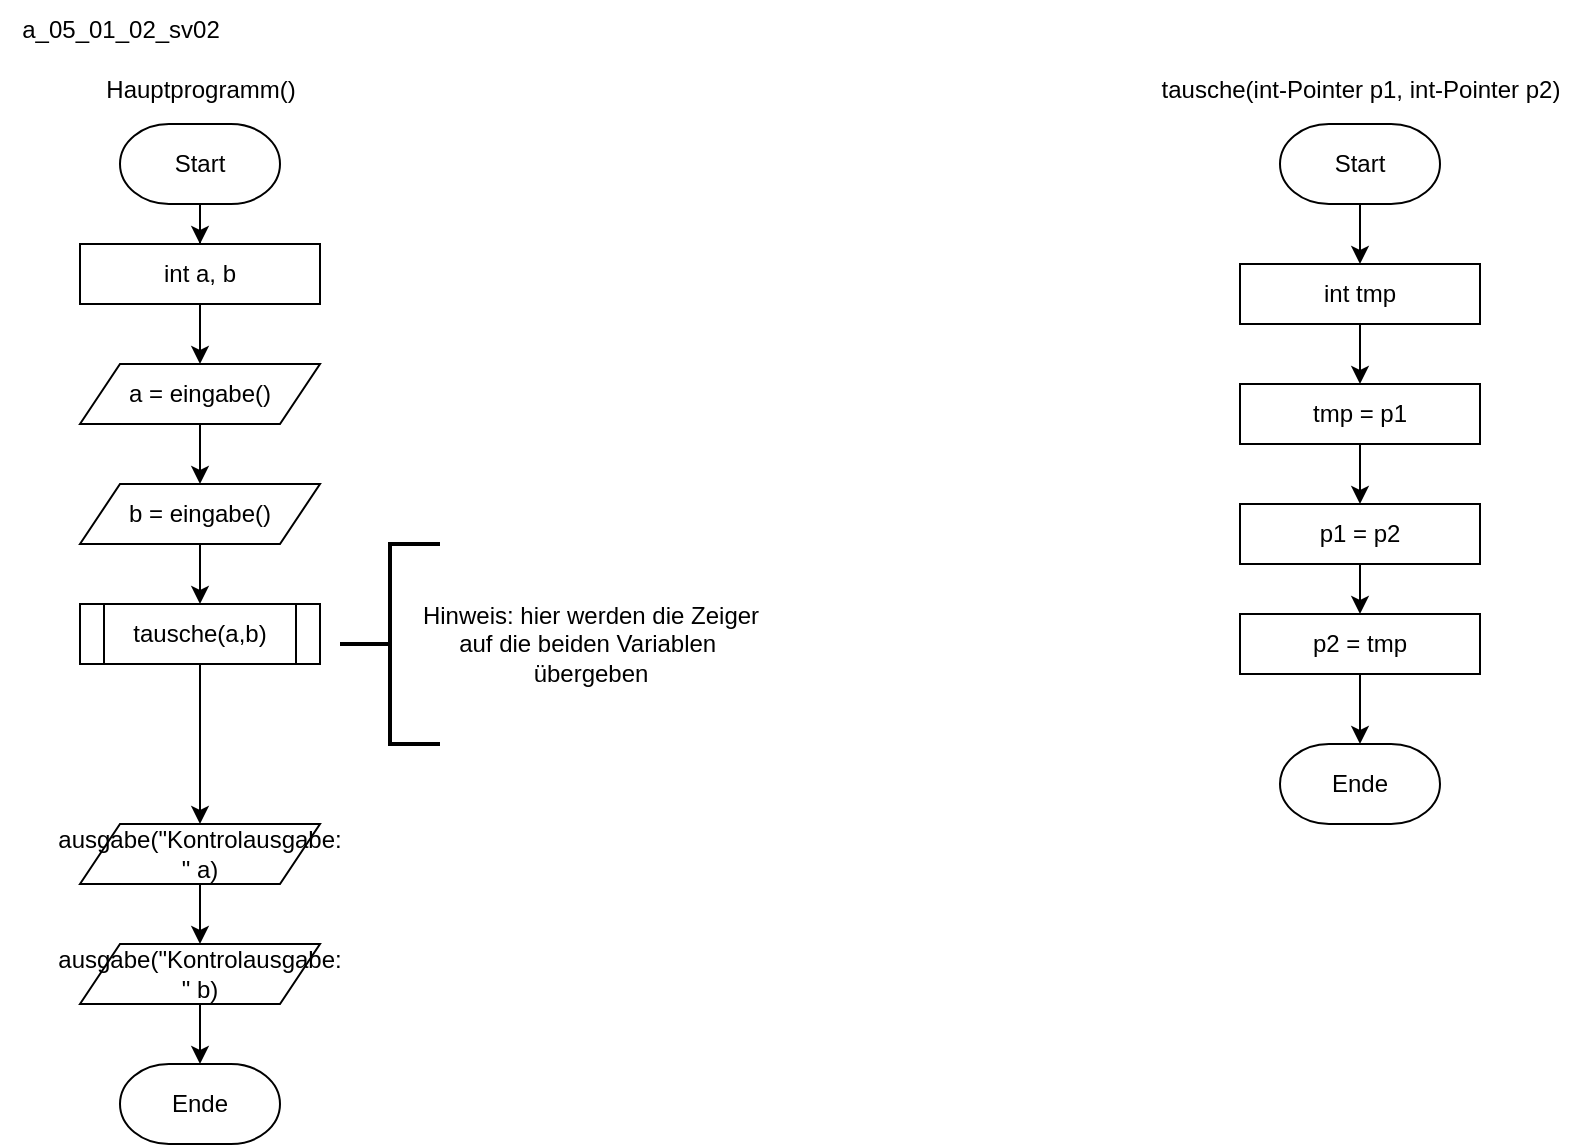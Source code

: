 <mxfile version="22.1.2" type="device">
  <diagram name="Seite-1" id="xXzH1HKvdQu2nLtTmeGD">
    <mxGraphModel dx="1292" dy="800" grid="1" gridSize="10" guides="1" tooltips="1" connect="1" arrows="1" fold="1" page="1" pageScale="1" pageWidth="827" pageHeight="1169" math="0" shadow="0">
      <root>
        <mxCell id="0" />
        <mxCell id="1" parent="0" />
        <mxCell id="X_tZESuWSIbRxd6UT6zi-1" value="a_05_01_02_sv02" style="text;html=1;align=center;verticalAlign=middle;resizable=0;points=[];autosize=1;strokeColor=none;fillColor=none;" vertex="1" parent="1">
          <mxGeometry x="10" y="18" width="120" height="30" as="geometry" />
        </mxCell>
        <mxCell id="X_tZESuWSIbRxd6UT6zi-27" style="edgeStyle=orthogonalEdgeStyle;rounded=0;orthogonalLoop=1;jettySize=auto;html=1;" edge="1" parent="1" source="X_tZESuWSIbRxd6UT6zi-2" target="X_tZESuWSIbRxd6UT6zi-8">
          <mxGeometry relative="1" as="geometry" />
        </mxCell>
        <mxCell id="X_tZESuWSIbRxd6UT6zi-2" value="Start" style="strokeWidth=1;html=1;shape=mxgraph.flowchart.terminator;whiteSpace=wrap;" vertex="1" parent="1">
          <mxGeometry x="70" y="80" width="80" height="40" as="geometry" />
        </mxCell>
        <mxCell id="X_tZESuWSIbRxd6UT6zi-3" value="Ende" style="strokeWidth=1;html=1;shape=mxgraph.flowchart.terminator;whiteSpace=wrap;" vertex="1" parent="1">
          <mxGeometry x="70" y="550" width="80" height="40" as="geometry" />
        </mxCell>
        <mxCell id="X_tZESuWSIbRxd6UT6zi-22" style="edgeStyle=orthogonalEdgeStyle;rounded=0;orthogonalLoop=1;jettySize=auto;html=1;" edge="1" parent="1" source="X_tZESuWSIbRxd6UT6zi-4" target="X_tZESuWSIbRxd6UT6zi-14">
          <mxGeometry relative="1" as="geometry" />
        </mxCell>
        <mxCell id="X_tZESuWSIbRxd6UT6zi-4" value="Start" style="strokeWidth=1;html=1;shape=mxgraph.flowchart.terminator;whiteSpace=wrap;" vertex="1" parent="1">
          <mxGeometry x="650" y="80" width="80" height="40" as="geometry" />
        </mxCell>
        <mxCell id="X_tZESuWSIbRxd6UT6zi-5" value="Ende" style="strokeWidth=1;html=1;shape=mxgraph.flowchart.terminator;whiteSpace=wrap;" vertex="1" parent="1">
          <mxGeometry x="650" y="390" width="80" height="40" as="geometry" />
        </mxCell>
        <mxCell id="X_tZESuWSIbRxd6UT6zi-6" value="Hauptprogramm()" style="text;html=1;align=center;verticalAlign=middle;resizable=0;points=[];autosize=1;strokeColor=none;fillColor=none;" vertex="1" parent="1">
          <mxGeometry x="50" y="48" width="120" height="30" as="geometry" />
        </mxCell>
        <mxCell id="X_tZESuWSIbRxd6UT6zi-7" value="tausche(int-Pointer p1, int-Pointer p2)" style="text;html=1;align=center;verticalAlign=middle;resizable=0;points=[];autosize=1;strokeColor=none;fillColor=none;" vertex="1" parent="1">
          <mxGeometry x="580" y="48" width="220" height="30" as="geometry" />
        </mxCell>
        <mxCell id="X_tZESuWSIbRxd6UT6zi-28" style="edgeStyle=orthogonalEdgeStyle;rounded=0;orthogonalLoop=1;jettySize=auto;html=1;" edge="1" parent="1" source="X_tZESuWSIbRxd6UT6zi-8" target="X_tZESuWSIbRxd6UT6zi-9">
          <mxGeometry relative="1" as="geometry" />
        </mxCell>
        <mxCell id="X_tZESuWSIbRxd6UT6zi-8" value="int a, b" style="rounded=0;whiteSpace=wrap;html=1;" vertex="1" parent="1">
          <mxGeometry x="50" y="140" width="120" height="30" as="geometry" />
        </mxCell>
        <mxCell id="X_tZESuWSIbRxd6UT6zi-29" style="edgeStyle=orthogonalEdgeStyle;rounded=0;orthogonalLoop=1;jettySize=auto;html=1;" edge="1" parent="1" source="X_tZESuWSIbRxd6UT6zi-9" target="X_tZESuWSIbRxd6UT6zi-10">
          <mxGeometry relative="1" as="geometry" />
        </mxCell>
        <mxCell id="X_tZESuWSIbRxd6UT6zi-9" value="a = eingabe()" style="shape=parallelogram;perimeter=parallelogramPerimeter;whiteSpace=wrap;html=1;fixedSize=1;" vertex="1" parent="1">
          <mxGeometry x="50" y="200" width="120" height="30" as="geometry" />
        </mxCell>
        <mxCell id="X_tZESuWSIbRxd6UT6zi-30" style="edgeStyle=orthogonalEdgeStyle;rounded=0;orthogonalLoop=1;jettySize=auto;html=1;" edge="1" parent="1" source="X_tZESuWSIbRxd6UT6zi-10" target="X_tZESuWSIbRxd6UT6zi-11">
          <mxGeometry relative="1" as="geometry" />
        </mxCell>
        <mxCell id="X_tZESuWSIbRxd6UT6zi-10" value="b = eingabe()" style="shape=parallelogram;perimeter=parallelogramPerimeter;whiteSpace=wrap;html=1;fixedSize=1;" vertex="1" parent="1">
          <mxGeometry x="50" y="260" width="120" height="30" as="geometry" />
        </mxCell>
        <mxCell id="X_tZESuWSIbRxd6UT6zi-31" style="edgeStyle=orthogonalEdgeStyle;rounded=0;orthogonalLoop=1;jettySize=auto;html=1;" edge="1" parent="1" source="X_tZESuWSIbRxd6UT6zi-11" target="X_tZESuWSIbRxd6UT6zi-18">
          <mxGeometry relative="1" as="geometry" />
        </mxCell>
        <mxCell id="X_tZESuWSIbRxd6UT6zi-11" value="tausche(a,b)" style="shape=process;whiteSpace=wrap;html=1;backgroundOutline=1;" vertex="1" parent="1">
          <mxGeometry x="50" y="320" width="120" height="30" as="geometry" />
        </mxCell>
        <mxCell id="X_tZESuWSIbRxd6UT6zi-12" value="Hinweis: hier werden die Zeiger&lt;br&gt;auf die beiden Variablen&amp;nbsp;&lt;br&gt;übergeben" style="text;html=1;align=center;verticalAlign=middle;resizable=0;points=[];autosize=1;strokeColor=none;fillColor=none;" vertex="1" parent="1">
          <mxGeometry x="210" y="310" width="190" height="60" as="geometry" />
        </mxCell>
        <mxCell id="X_tZESuWSIbRxd6UT6zi-13" value="" style="strokeWidth=2;html=1;shape=mxgraph.flowchart.annotation_2;align=left;labelPosition=right;pointerEvents=1;" vertex="1" parent="1">
          <mxGeometry x="180" y="290" width="50" height="100" as="geometry" />
        </mxCell>
        <mxCell id="X_tZESuWSIbRxd6UT6zi-23" style="edgeStyle=orthogonalEdgeStyle;rounded=0;orthogonalLoop=1;jettySize=auto;html=1;" edge="1" parent="1" source="X_tZESuWSIbRxd6UT6zi-14" target="X_tZESuWSIbRxd6UT6zi-19">
          <mxGeometry relative="1" as="geometry" />
        </mxCell>
        <mxCell id="X_tZESuWSIbRxd6UT6zi-14" value="int tmp" style="rounded=0;whiteSpace=wrap;html=1;" vertex="1" parent="1">
          <mxGeometry x="630" y="150" width="120" height="30" as="geometry" />
        </mxCell>
        <mxCell id="X_tZESuWSIbRxd6UT6zi-33" style="edgeStyle=orthogonalEdgeStyle;rounded=0;orthogonalLoop=1;jettySize=auto;html=1;" edge="1" parent="1" source="X_tZESuWSIbRxd6UT6zi-17" target="X_tZESuWSIbRxd6UT6zi-3">
          <mxGeometry relative="1" as="geometry" />
        </mxCell>
        <mxCell id="X_tZESuWSIbRxd6UT6zi-17" value="ausgabe(&quot;Kontrolausgabe: &quot; b)" style="shape=parallelogram;perimeter=parallelogramPerimeter;whiteSpace=wrap;html=1;fixedSize=1;" vertex="1" parent="1">
          <mxGeometry x="50" y="490" width="120" height="30" as="geometry" />
        </mxCell>
        <mxCell id="X_tZESuWSIbRxd6UT6zi-32" style="edgeStyle=orthogonalEdgeStyle;rounded=0;orthogonalLoop=1;jettySize=auto;html=1;" edge="1" parent="1" source="X_tZESuWSIbRxd6UT6zi-18" target="X_tZESuWSIbRxd6UT6zi-17">
          <mxGeometry relative="1" as="geometry" />
        </mxCell>
        <mxCell id="X_tZESuWSIbRxd6UT6zi-18" value="ausgabe(&quot;Kontrolausgabe: &quot; a)" style="shape=parallelogram;perimeter=parallelogramPerimeter;whiteSpace=wrap;html=1;fixedSize=1;" vertex="1" parent="1">
          <mxGeometry x="50" y="430" width="120" height="30" as="geometry" />
        </mxCell>
        <mxCell id="X_tZESuWSIbRxd6UT6zi-24" style="edgeStyle=orthogonalEdgeStyle;rounded=0;orthogonalLoop=1;jettySize=auto;html=1;" edge="1" parent="1" source="X_tZESuWSIbRxd6UT6zi-19" target="X_tZESuWSIbRxd6UT6zi-20">
          <mxGeometry relative="1" as="geometry" />
        </mxCell>
        <mxCell id="X_tZESuWSIbRxd6UT6zi-19" value="tmp = p1" style="rounded=0;whiteSpace=wrap;html=1;" vertex="1" parent="1">
          <mxGeometry x="630" y="210" width="120" height="30" as="geometry" />
        </mxCell>
        <mxCell id="X_tZESuWSIbRxd6UT6zi-25" style="edgeStyle=orthogonalEdgeStyle;rounded=0;orthogonalLoop=1;jettySize=auto;html=1;" edge="1" parent="1" source="X_tZESuWSIbRxd6UT6zi-20" target="X_tZESuWSIbRxd6UT6zi-21">
          <mxGeometry relative="1" as="geometry" />
        </mxCell>
        <mxCell id="X_tZESuWSIbRxd6UT6zi-20" value="p1 = p2" style="rounded=0;whiteSpace=wrap;html=1;" vertex="1" parent="1">
          <mxGeometry x="630" y="270" width="120" height="30" as="geometry" />
        </mxCell>
        <mxCell id="X_tZESuWSIbRxd6UT6zi-26" style="edgeStyle=orthogonalEdgeStyle;rounded=0;orthogonalLoop=1;jettySize=auto;html=1;" edge="1" parent="1" source="X_tZESuWSIbRxd6UT6zi-21" target="X_tZESuWSIbRxd6UT6zi-5">
          <mxGeometry relative="1" as="geometry" />
        </mxCell>
        <mxCell id="X_tZESuWSIbRxd6UT6zi-21" value="p2 = tmp" style="rounded=0;whiteSpace=wrap;html=1;" vertex="1" parent="1">
          <mxGeometry x="630" y="325" width="120" height="30" as="geometry" />
        </mxCell>
      </root>
    </mxGraphModel>
  </diagram>
</mxfile>

